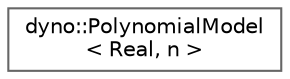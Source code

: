 digraph "Graphical Class Hierarchy"
{
 // LATEX_PDF_SIZE
  bgcolor="transparent";
  edge [fontname=Helvetica,fontsize=10,labelfontname=Helvetica,labelfontsize=10];
  node [fontname=Helvetica,fontsize=10,shape=box,height=0.2,width=0.4];
  rankdir="LR";
  Node0 [id="Node000000",label="dyno::PolynomialModel\l\< Real, n \>",height=0.2,width=0.4,color="grey40", fillcolor="white", style="filled",URL="$classdyno_1_1_polynomial_model.html",tooltip=" "];
}
